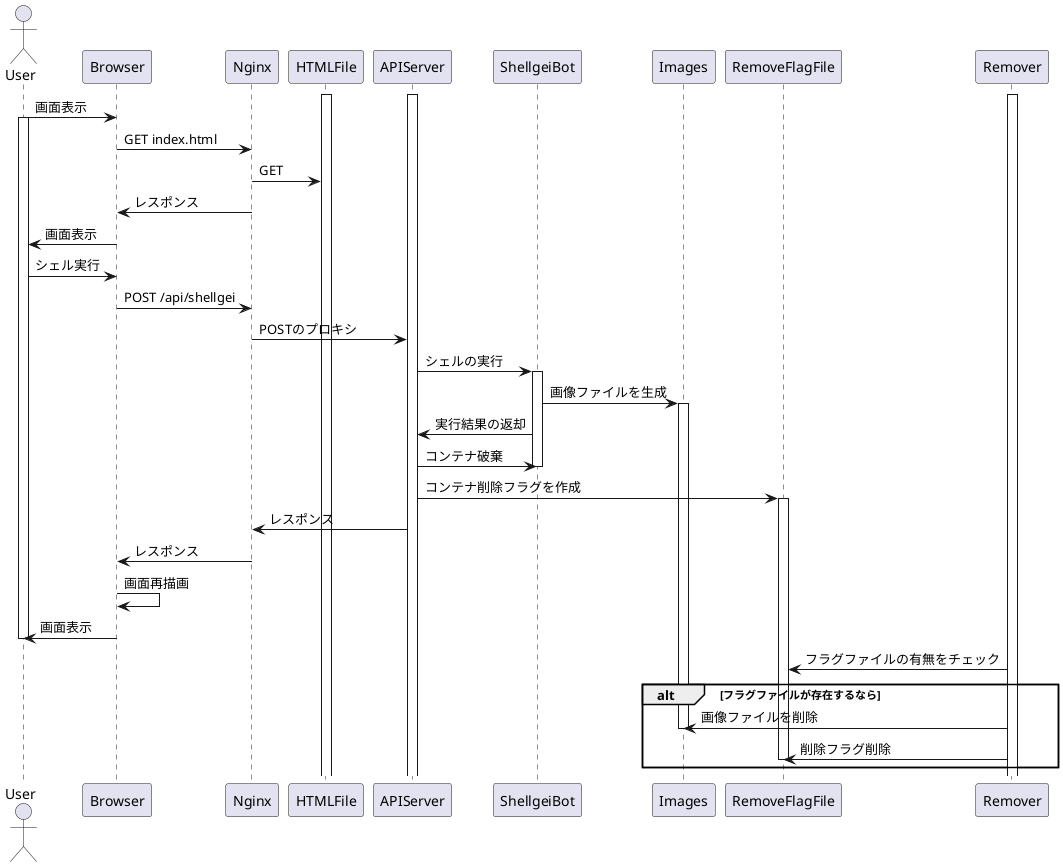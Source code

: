 @startuml

actor User as user
participant Browser as browser
participant Nginx as nginx
participant HTMLFile as html
participant APIServer as api
participant ShellgeiBot as cont
participant Images as img
participant RemoveFlagFile as rmflag
participant Remover as rm

activate html
activate api
activate rm

user -> browser : 画面表示
activate user
browser -> nginx : GET index.html
nginx -> html : GET
nginx -> browser : レスポンス
browser -> user : 画面表示

user -> browser : シェル実行
browser -> nginx : POST /api/shellgei
nginx -> api : POSTのプロキシ
api -> cont : シェルの実行
activate cont
cont -> img : 画像ファイルを生成
activate img
cont -> api : 実行結果の返却
api -> cont : コンテナ破棄
deactivate cont
api -> rmflag : コンテナ削除フラグを作成
activate rmflag
api -> nginx : レスポンス
nginx -> browser : レスポンス
browser -> browser : 画面再描画
browser -> user : 画面表示
deactivate user

rm -> rmflag : フラグファイルの有無をチェック
alt フラグファイルが存在するなら
    rm -> img : 画像ファイルを削除
    deactivate img
    rm -> rmflag : 削除フラグ削除
    deactivate rmflag
end

@enduml
